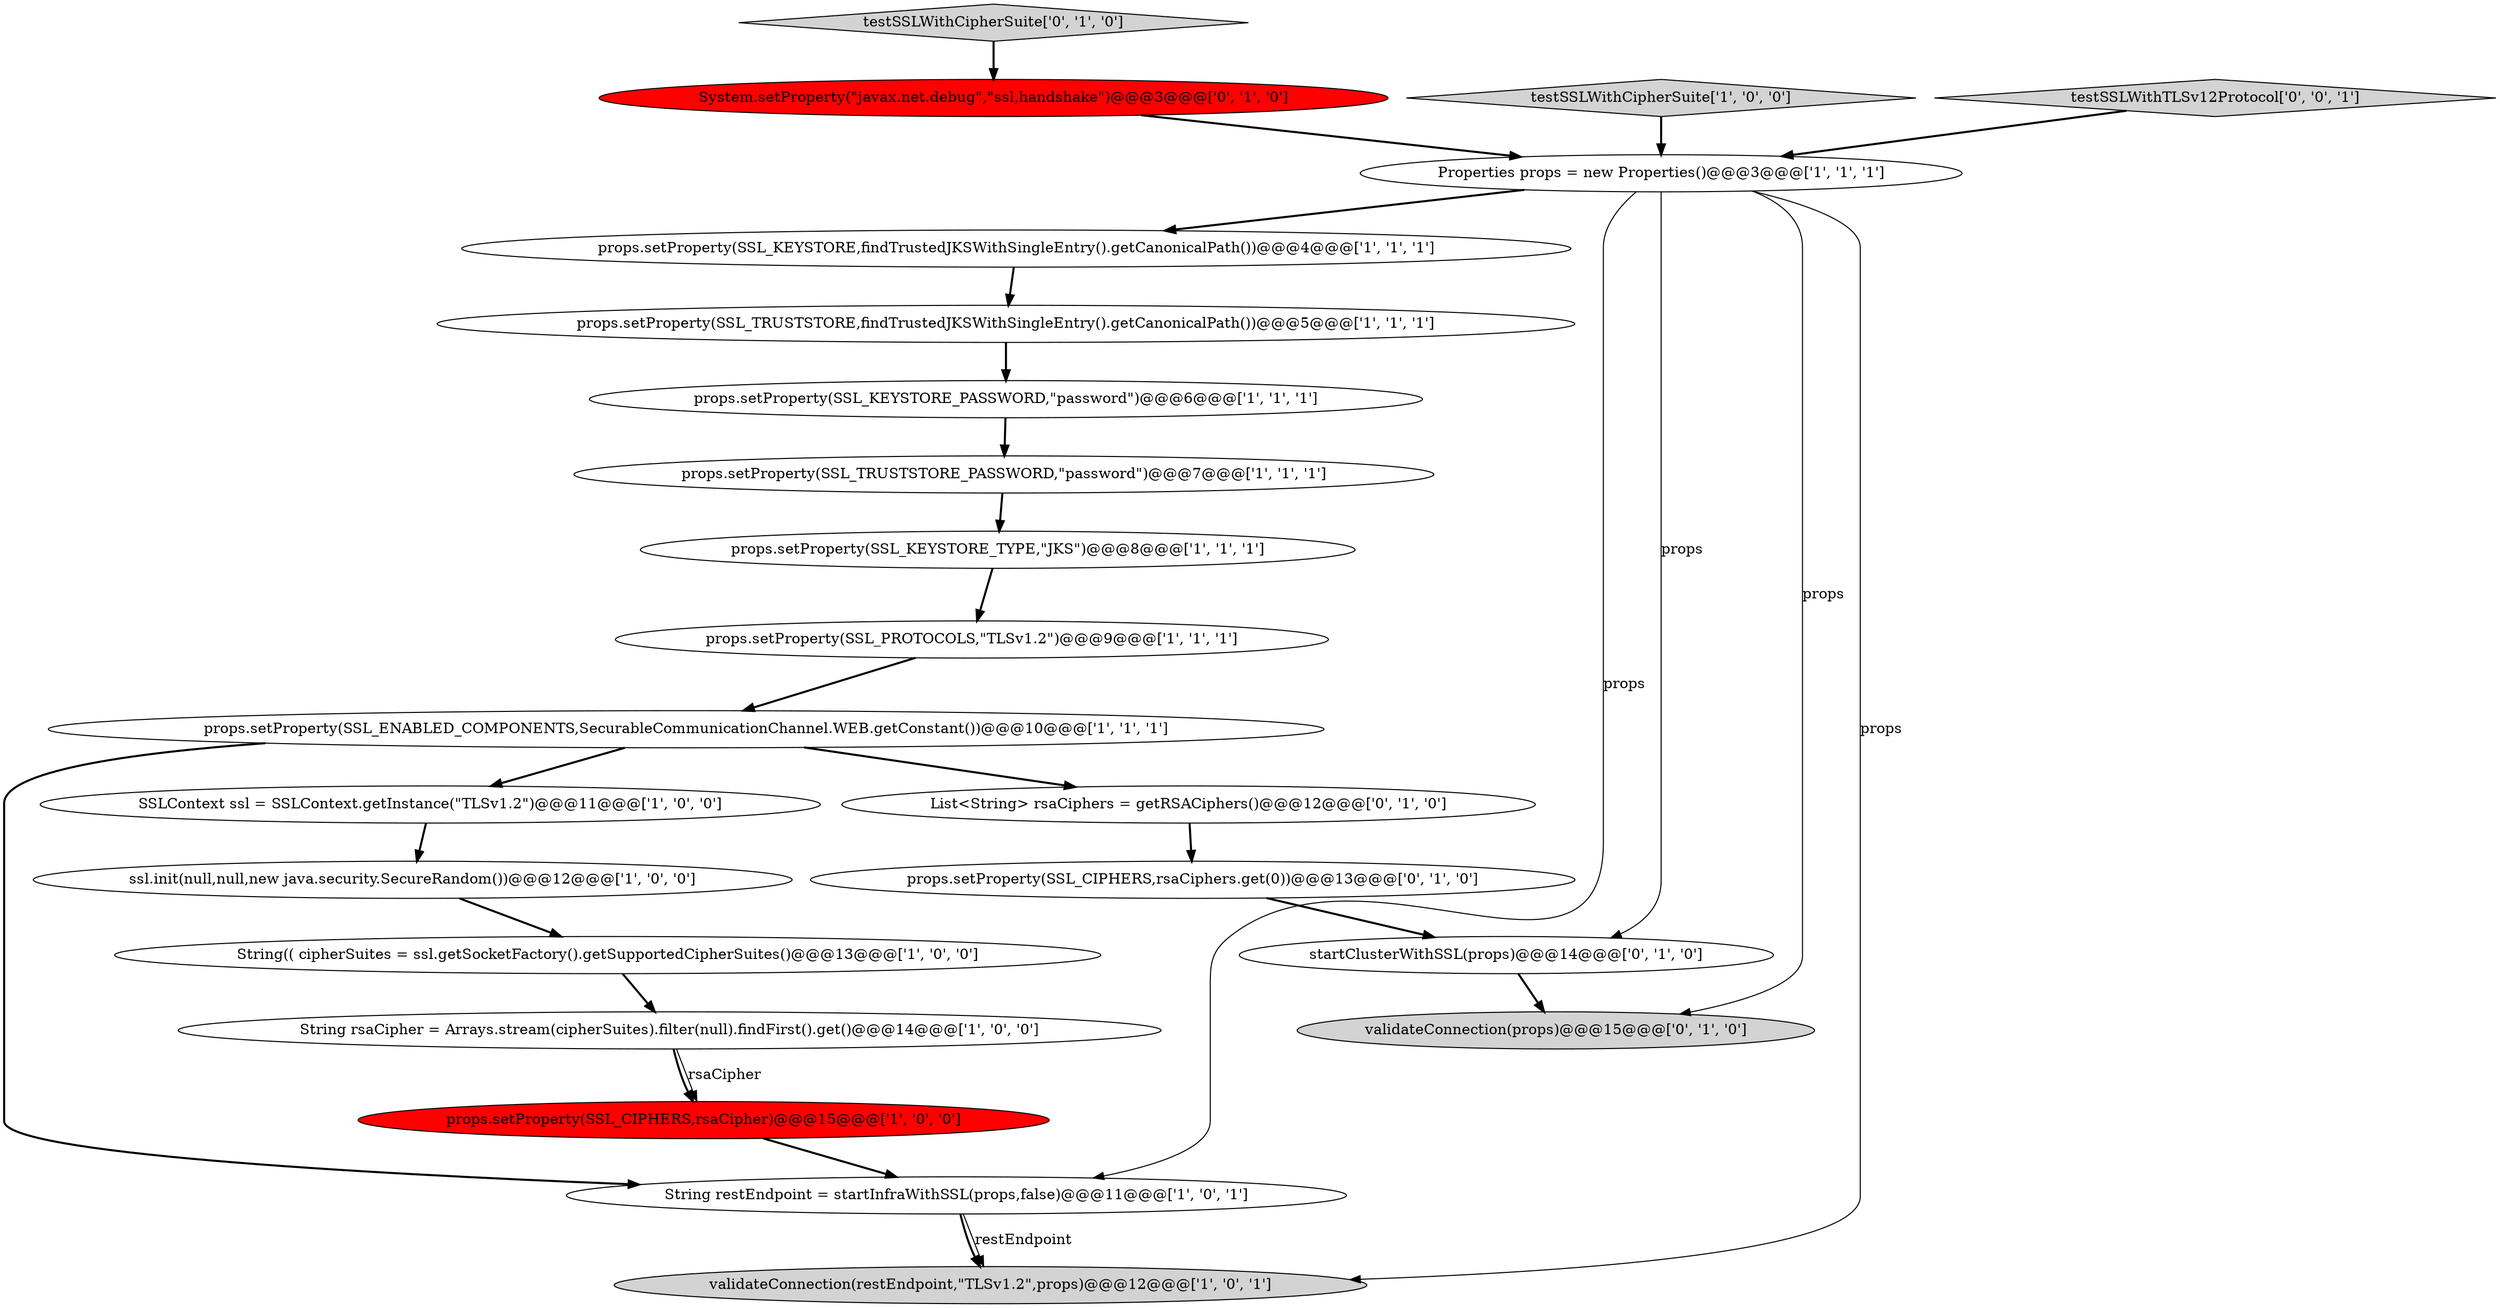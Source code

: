digraph {
6 [style = filled, label = "props.setProperty(SSL_KEYSTORE_PASSWORD,\"password\")@@@6@@@['1', '1', '1']", fillcolor = white, shape = ellipse image = "AAA0AAABBB1BBB"];
17 [style = filled, label = "startClusterWithSSL(props)@@@14@@@['0', '1', '0']", fillcolor = white, shape = ellipse image = "AAA0AAABBB2BBB"];
2 [style = filled, label = "validateConnection(restEndpoint,\"TLSv1.2\",props)@@@12@@@['1', '0', '1']", fillcolor = lightgray, shape = ellipse image = "AAA0AAABBB1BBB"];
20 [style = filled, label = "System.setProperty(\"javax.net.debug\",\"ssl,handshake\")@@@3@@@['0', '1', '0']", fillcolor = red, shape = ellipse image = "AAA1AAABBB2BBB"];
0 [style = filled, label = "String(( cipherSuites = ssl.getSocketFactory().getSupportedCipherSuites()@@@13@@@['1', '0', '0']", fillcolor = white, shape = ellipse image = "AAA0AAABBB1BBB"];
18 [style = filled, label = "testSSLWithCipherSuite['0', '1', '0']", fillcolor = lightgray, shape = diamond image = "AAA0AAABBB2BBB"];
15 [style = filled, label = "String restEndpoint = startInfraWithSSL(props,false)@@@11@@@['1', '0', '1']", fillcolor = white, shape = ellipse image = "AAA0AAABBB1BBB"];
14 [style = filled, label = "props.setProperty(SSL_KEYSTORE_TYPE,\"JKS\")@@@8@@@['1', '1', '1']", fillcolor = white, shape = ellipse image = "AAA0AAABBB1BBB"];
16 [style = filled, label = "props.setProperty(SSL_CIPHERS,rsaCiphers.get(0))@@@13@@@['0', '1', '0']", fillcolor = white, shape = ellipse image = "AAA0AAABBB2BBB"];
9 [style = filled, label = "props.setProperty(SSL_TRUSTSTORE_PASSWORD,\"password\")@@@7@@@['1', '1', '1']", fillcolor = white, shape = ellipse image = "AAA0AAABBB1BBB"];
11 [style = filled, label = "props.setProperty(SSL_TRUSTSTORE,findTrustedJKSWithSingleEntry().getCanonicalPath())@@@5@@@['1', '1', '1']", fillcolor = white, shape = ellipse image = "AAA0AAABBB1BBB"];
4 [style = filled, label = "testSSLWithCipherSuite['1', '0', '0']", fillcolor = lightgray, shape = diamond image = "AAA0AAABBB1BBB"];
21 [style = filled, label = "List<String> rsaCiphers = getRSACiphers()@@@12@@@['0', '1', '0']", fillcolor = white, shape = ellipse image = "AAA0AAABBB2BBB"];
13 [style = filled, label = "props.setProperty(SSL_PROTOCOLS,\"TLSv1.2\")@@@9@@@['1', '1', '1']", fillcolor = white, shape = ellipse image = "AAA0AAABBB1BBB"];
8 [style = filled, label = "props.setProperty(SSL_ENABLED_COMPONENTS,SecurableCommunicationChannel.WEB.getConstant())@@@10@@@['1', '1', '1']", fillcolor = white, shape = ellipse image = "AAA0AAABBB1BBB"];
7 [style = filled, label = "props.setProperty(SSL_CIPHERS,rsaCipher)@@@15@@@['1', '0', '0']", fillcolor = red, shape = ellipse image = "AAA1AAABBB1BBB"];
1 [style = filled, label = "String rsaCipher = Arrays.stream(cipherSuites).filter(null).findFirst().get()@@@14@@@['1', '0', '0']", fillcolor = white, shape = ellipse image = "AAA0AAABBB1BBB"];
10 [style = filled, label = "props.setProperty(SSL_KEYSTORE,findTrustedJKSWithSingleEntry().getCanonicalPath())@@@4@@@['1', '1', '1']", fillcolor = white, shape = ellipse image = "AAA0AAABBB1BBB"];
19 [style = filled, label = "validateConnection(props)@@@15@@@['0', '1', '0']", fillcolor = lightgray, shape = ellipse image = "AAA0AAABBB2BBB"];
12 [style = filled, label = "SSLContext ssl = SSLContext.getInstance(\"TLSv1.2\")@@@11@@@['1', '0', '0']", fillcolor = white, shape = ellipse image = "AAA0AAABBB1BBB"];
22 [style = filled, label = "testSSLWithTLSv12Protocol['0', '0', '1']", fillcolor = lightgray, shape = diamond image = "AAA0AAABBB3BBB"];
5 [style = filled, label = "Properties props = new Properties()@@@3@@@['1', '1', '1']", fillcolor = white, shape = ellipse image = "AAA0AAABBB1BBB"];
3 [style = filled, label = "ssl.init(null,null,new java.security.SecureRandom())@@@12@@@['1', '0', '0']", fillcolor = white, shape = ellipse image = "AAA0AAABBB1BBB"];
5->10 [style = bold, label=""];
15->2 [style = bold, label=""];
5->2 [style = solid, label="props"];
8->15 [style = bold, label=""];
11->6 [style = bold, label=""];
16->17 [style = bold, label=""];
1->7 [style = bold, label=""];
22->5 [style = bold, label=""];
17->19 [style = bold, label=""];
3->0 [style = bold, label=""];
15->2 [style = solid, label="restEndpoint"];
5->17 [style = solid, label="props"];
20->5 [style = bold, label=""];
1->7 [style = solid, label="rsaCipher"];
18->20 [style = bold, label=""];
5->15 [style = solid, label="props"];
0->1 [style = bold, label=""];
9->14 [style = bold, label=""];
21->16 [style = bold, label=""];
8->21 [style = bold, label=""];
7->15 [style = bold, label=""];
5->19 [style = solid, label="props"];
12->3 [style = bold, label=""];
14->13 [style = bold, label=""];
6->9 [style = bold, label=""];
13->8 [style = bold, label=""];
4->5 [style = bold, label=""];
8->12 [style = bold, label=""];
10->11 [style = bold, label=""];
}

